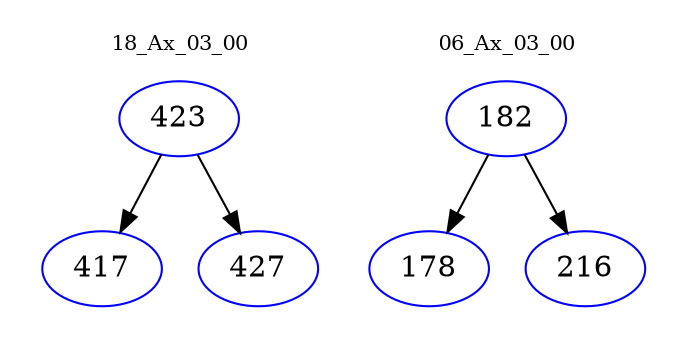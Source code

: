 digraph{
subgraph cluster_0 {
color = white
label = "18_Ax_03_00";
fontsize=10;
T0_423 [label="423", color="blue"]
T0_423 -> T0_417 [color="black"]
T0_417 [label="417", color="blue"]
T0_423 -> T0_427 [color="black"]
T0_427 [label="427", color="blue"]
}
subgraph cluster_1 {
color = white
label = "06_Ax_03_00";
fontsize=10;
T1_182 [label="182", color="blue"]
T1_182 -> T1_178 [color="black"]
T1_178 [label="178", color="blue"]
T1_182 -> T1_216 [color="black"]
T1_216 [label="216", color="blue"]
}
}
